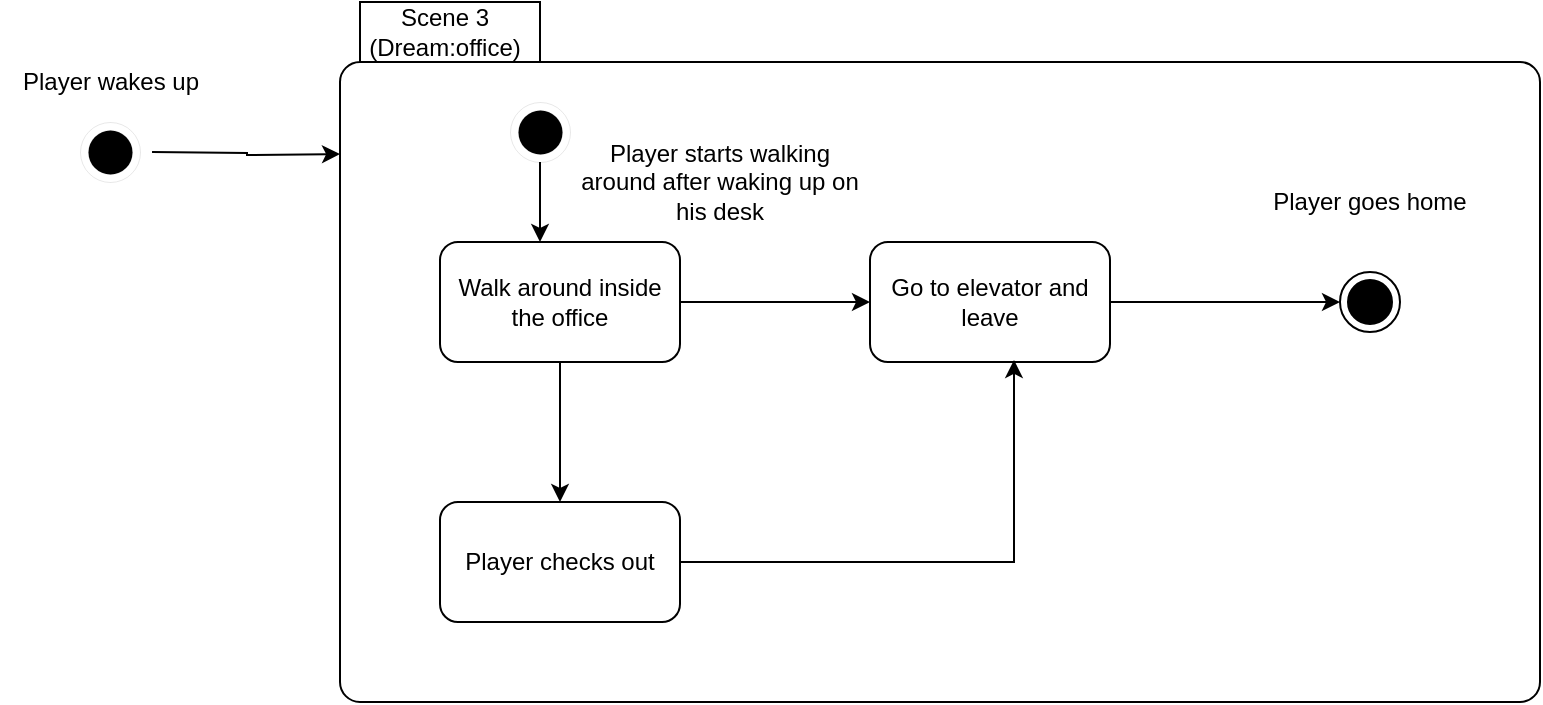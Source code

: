 <mxfile version="24.4.8" type="device">
  <diagram name="Seite-1" id="wJBI6WCEb2BTEk0uj4uB">
    <mxGraphModel dx="1122" dy="492" grid="1" gridSize="10" guides="1" tooltips="1" connect="1" arrows="1" fold="1" page="1" pageScale="1" pageWidth="827" pageHeight="1169" math="0" shadow="0">
      <root>
        <mxCell id="0" />
        <mxCell id="1" parent="0" />
        <mxCell id="65i6qwLtC-aq_9Xr31Sh-16" value="" style="ellipse;html=1;shape=endState;fillColor=strokeColor;strokeWidth=0;" vertex="1" parent="1">
          <mxGeometry x="170" y="280" width="30" height="30" as="geometry" />
        </mxCell>
        <mxCell id="65i6qwLtC-aq_9Xr31Sh-17" value="Player wakes up " style="text;html=1;align=center;verticalAlign=middle;resizable=0;points=[];autosize=1;strokeColor=none;fillColor=none;" vertex="1" parent="1">
          <mxGeometry x="130" y="245" width="110" height="30" as="geometry" />
        </mxCell>
        <mxCell id="65i6qwLtC-aq_9Xr31Sh-18" value="Scene 3&lt;br&gt;&lt;div&gt;(Dream:office)&lt;/div&gt;" style="shape=folder;align=center;verticalAlign=middle;fontStyle=0;tabWidth=100;tabHeight=30;tabPosition=left;html=1;boundedLbl=1;labelInHeader=1;rounded=1;absoluteArcSize=1;arcSize=10;whiteSpace=wrap;" vertex="1" parent="1">
          <mxGeometry x="300" y="220" width="600" height="350" as="geometry" />
        </mxCell>
        <mxCell id="65i6qwLtC-aq_9Xr31Sh-19" style="edgeStyle=orthogonalEdgeStyle;rounded=0;orthogonalLoop=1;jettySize=auto;html=1;" edge="1" parent="1">
          <mxGeometry relative="1" as="geometry">
            <mxPoint x="206.02" y="295.034" as="sourcePoint" />
            <mxPoint x="300" y="296" as="targetPoint" />
          </mxGeometry>
        </mxCell>
        <mxCell id="65i6qwLtC-aq_9Xr31Sh-20" value="" style="ellipse;html=1;shape=endState;fillColor=strokeColor;strokeWidth=0;" vertex="1" parent="1">
          <mxGeometry x="385" y="270" width="30" height="30" as="geometry" />
        </mxCell>
        <mxCell id="65i6qwLtC-aq_9Xr31Sh-21" style="edgeStyle=orthogonalEdgeStyle;rounded=0;orthogonalLoop=1;jettySize=auto;html=1;entryX=0;entryY=0.5;entryDx=0;entryDy=0;" edge="1" parent="1" source="65i6qwLtC-aq_9Xr31Sh-22" target="65i6qwLtC-aq_9Xr31Sh-25">
          <mxGeometry relative="1" as="geometry" />
        </mxCell>
        <mxCell id="65i6qwLtC-aq_9Xr31Sh-32" style="edgeStyle=orthogonalEdgeStyle;rounded=0;orthogonalLoop=1;jettySize=auto;html=1;entryX=0.5;entryY=0;entryDx=0;entryDy=0;" edge="1" parent="1" source="65i6qwLtC-aq_9Xr31Sh-22" target="65i6qwLtC-aq_9Xr31Sh-27">
          <mxGeometry relative="1" as="geometry" />
        </mxCell>
        <mxCell id="65i6qwLtC-aq_9Xr31Sh-22" value="Walk around inside the office" style="rounded=1;whiteSpace=wrap;html=1;" vertex="1" parent="1">
          <mxGeometry x="350" y="340" width="120" height="60" as="geometry" />
        </mxCell>
        <mxCell id="65i6qwLtC-aq_9Xr31Sh-23" style="edgeStyle=orthogonalEdgeStyle;rounded=0;orthogonalLoop=1;jettySize=auto;html=1;exitX=0.5;exitY=1;exitDx=0;exitDy=0;" edge="1" parent="1" source="65i6qwLtC-aq_9Xr31Sh-20">
          <mxGeometry relative="1" as="geometry">
            <mxPoint x="400.0" y="320" as="sourcePoint" />
            <mxPoint x="400.0" y="340" as="targetPoint" />
          </mxGeometry>
        </mxCell>
        <mxCell id="65i6qwLtC-aq_9Xr31Sh-24" value="Player starts walking around after waking up on his desk" style="text;html=1;align=center;verticalAlign=middle;whiteSpace=wrap;rounded=0;" vertex="1" parent="1">
          <mxGeometry x="415" y="290" width="150" height="40" as="geometry" />
        </mxCell>
        <mxCell id="65i6qwLtC-aq_9Xr31Sh-25" value="Go to elevator and leave" style="rounded=1;whiteSpace=wrap;html=1;" vertex="1" parent="1">
          <mxGeometry x="565" y="340" width="120" height="60" as="geometry" />
        </mxCell>
        <mxCell id="65i6qwLtC-aq_9Xr31Sh-27" value="Player checks out" style="rounded=1;whiteSpace=wrap;html=1;" vertex="1" parent="1">
          <mxGeometry x="350" y="470" width="120" height="60" as="geometry" />
        </mxCell>
        <mxCell id="65i6qwLtC-aq_9Xr31Sh-28" value="" style="endArrow=classic;html=1;rounded=0;exitX=1;exitY=0.5;exitDx=0;exitDy=0;entryX=0.6;entryY=0.983;entryDx=0;entryDy=0;entryPerimeter=0;" edge="1" parent="1" source="65i6qwLtC-aq_9Xr31Sh-27" target="65i6qwLtC-aq_9Xr31Sh-25">
          <mxGeometry width="50" height="50" relative="1" as="geometry">
            <mxPoint x="750" y="530" as="sourcePoint" />
            <mxPoint x="800" y="480" as="targetPoint" />
            <Array as="points">
              <mxPoint x="637" y="500" />
            </Array>
          </mxGeometry>
        </mxCell>
        <mxCell id="65i6qwLtC-aq_9Xr31Sh-29" value="" style="endArrow=classic;html=1;rounded=0;exitX=1;exitY=0.5;exitDx=0;exitDy=0;entryX=0;entryY=0.5;entryDx=0;entryDy=0;" edge="1" parent="1" source="65i6qwLtC-aq_9Xr31Sh-25" target="65i6qwLtC-aq_9Xr31Sh-30">
          <mxGeometry width="50" height="50" relative="1" as="geometry">
            <mxPoint x="740" y="400" as="sourcePoint" />
            <mxPoint x="790" y="350" as="targetPoint" />
          </mxGeometry>
        </mxCell>
        <mxCell id="65i6qwLtC-aq_9Xr31Sh-30" value="" style="ellipse;html=1;shape=endState;fillColor=strokeColor;" vertex="1" parent="1">
          <mxGeometry x="800" y="355" width="30" height="30" as="geometry" />
        </mxCell>
        <mxCell id="65i6qwLtC-aq_9Xr31Sh-31" value="Player goes home" style="text;html=1;align=center;verticalAlign=middle;whiteSpace=wrap;rounded=0;" vertex="1" parent="1">
          <mxGeometry x="740" y="300" width="150" height="40" as="geometry" />
        </mxCell>
      </root>
    </mxGraphModel>
  </diagram>
</mxfile>
